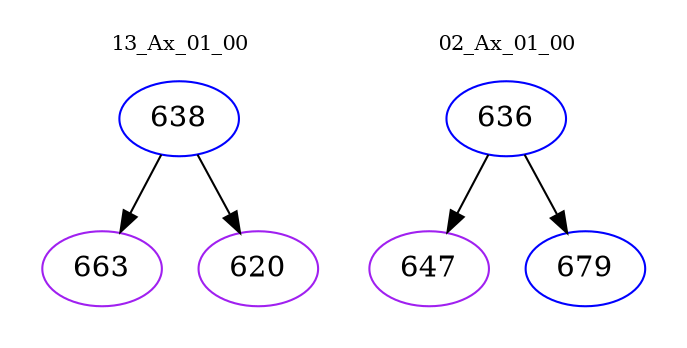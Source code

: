digraph{
subgraph cluster_0 {
color = white
label = "13_Ax_01_00";
fontsize=10;
T0_638 [label="638", color="blue"]
T0_638 -> T0_663 [color="black"]
T0_663 [label="663", color="purple"]
T0_638 -> T0_620 [color="black"]
T0_620 [label="620", color="purple"]
}
subgraph cluster_1 {
color = white
label = "02_Ax_01_00";
fontsize=10;
T1_636 [label="636", color="blue"]
T1_636 -> T1_647 [color="black"]
T1_647 [label="647", color="purple"]
T1_636 -> T1_679 [color="black"]
T1_679 [label="679", color="blue"]
}
}
